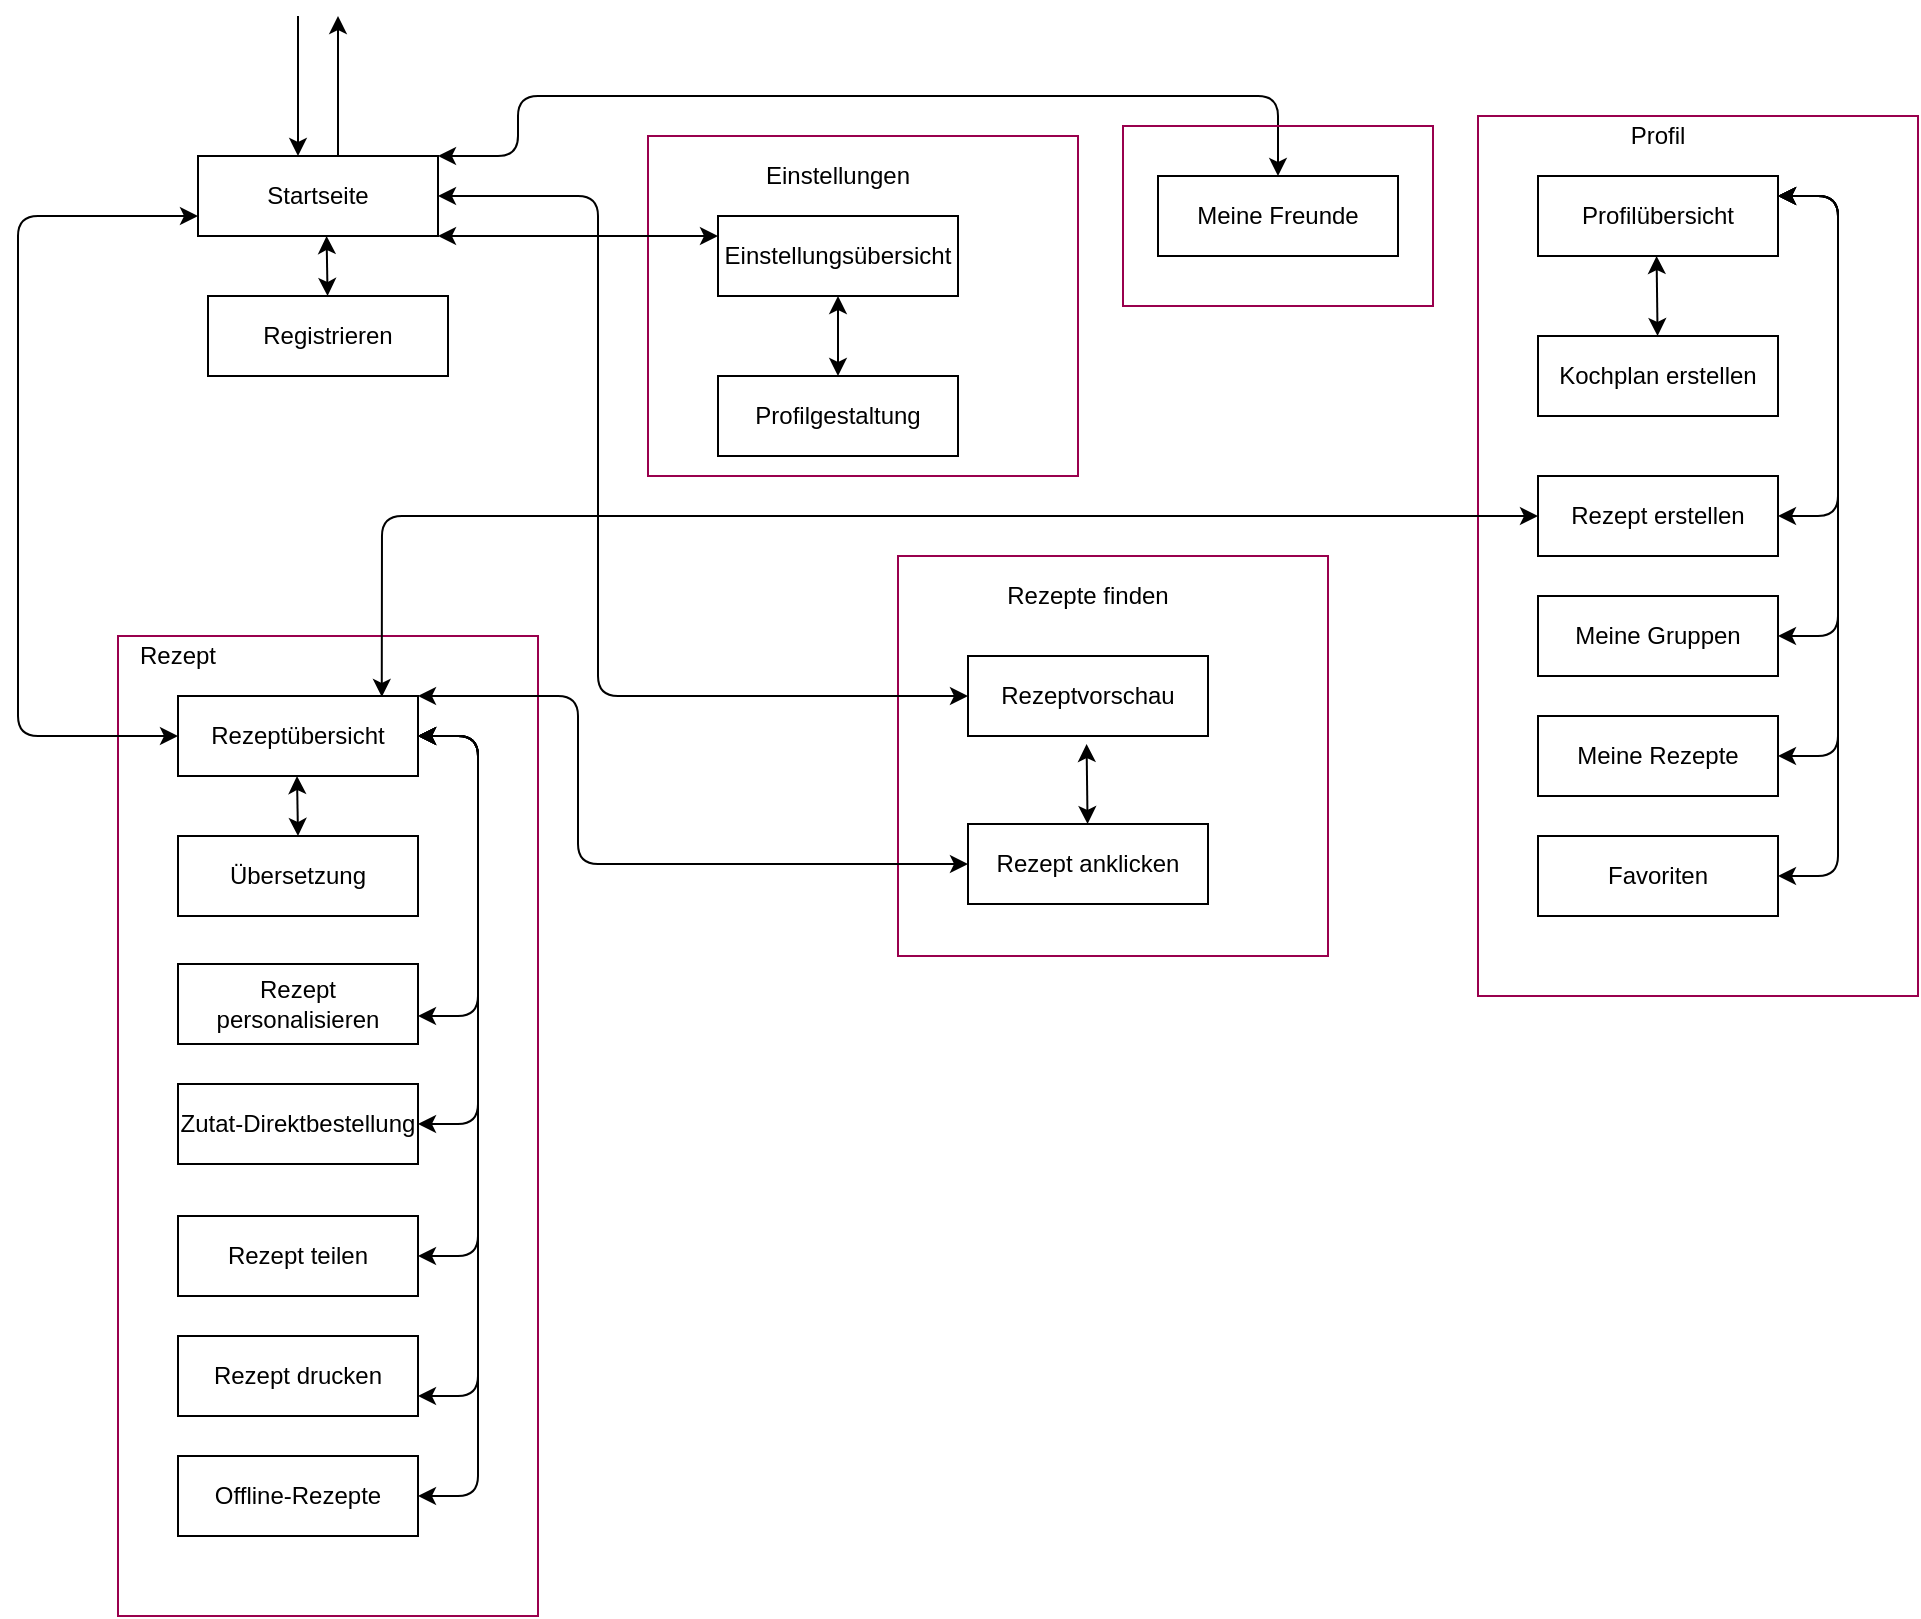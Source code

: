 <mxfile version="14.2.9" type="github">
  <diagram id="deJg4baaiuSE5cbJb8b9" name="Page-1">
    <mxGraphModel dx="1351" dy="921" grid="1" gridSize="10" guides="1" tooltips="1" connect="1" arrows="1" fold="1" page="1" pageScale="1" pageWidth="1169" pageHeight="827" math="0" shadow="0">
      <root>
        <mxCell id="0" />
        <mxCell id="1" parent="0" />
        <mxCell id="G78z49IG1vQfpdma_BpT-58" value="" style="rounded=0;whiteSpace=wrap;html=1;fillColor=none;strokeColor=#99004D;" vertex="1" parent="1">
          <mxGeometry x="820" y="60" width="220" height="440" as="geometry" />
        </mxCell>
        <mxCell id="G78z49IG1vQfpdma_BpT-34" value="" style="rounded=0;whiteSpace=wrap;html=1;fillColor=none;strokeColor=#99004D;" vertex="1" parent="1">
          <mxGeometry x="140" y="320" width="210" height="490" as="geometry" />
        </mxCell>
        <mxCell id="G78z49IG1vQfpdma_BpT-18" value="" style="rounded=0;whiteSpace=wrap;html=1;fillColor=none;strokeColor=#99004D;" vertex="1" parent="1">
          <mxGeometry x="405" y="70" width="215" height="170" as="geometry" />
        </mxCell>
        <mxCell id="G78z49IG1vQfpdma_BpT-10" value="" style="rounded=0;whiteSpace=wrap;html=1;fillColor=none;strokeColor=#99004D;" vertex="1" parent="1">
          <mxGeometry x="530" y="280" width="215" height="200" as="geometry" />
        </mxCell>
        <mxCell id="G78z49IG1vQfpdma_BpT-1" value="Startseite" style="rounded=0;whiteSpace=wrap;html=1;" vertex="1" parent="1">
          <mxGeometry x="180" y="80" width="120" height="40" as="geometry" />
        </mxCell>
        <mxCell id="G78z49IG1vQfpdma_BpT-2" value="" style="endArrow=classic;html=1;" edge="1" parent="1">
          <mxGeometry width="50" height="50" relative="1" as="geometry">
            <mxPoint x="250" y="80" as="sourcePoint" />
            <mxPoint x="250" y="10" as="targetPoint" />
          </mxGeometry>
        </mxCell>
        <mxCell id="G78z49IG1vQfpdma_BpT-3" value="" style="endArrow=classic;html=1;" edge="1" parent="1">
          <mxGeometry width="50" height="50" relative="1" as="geometry">
            <mxPoint x="230" y="10" as="sourcePoint" />
            <mxPoint x="230" y="80" as="targetPoint" />
          </mxGeometry>
        </mxCell>
        <mxCell id="G78z49IG1vQfpdma_BpT-4" value="Einstellungsübersicht" style="rounded=0;whiteSpace=wrap;html=1;" vertex="1" parent="1">
          <mxGeometry x="440" y="110" width="120" height="40" as="geometry" />
        </mxCell>
        <mxCell id="G78z49IG1vQfpdma_BpT-6" value="Rezeptübersicht" style="rounded=0;whiteSpace=wrap;html=1;" vertex="1" parent="1">
          <mxGeometry x="170" y="350" width="120" height="40" as="geometry" />
        </mxCell>
        <mxCell id="G78z49IG1vQfpdma_BpT-7" value="Profilübersicht" style="rounded=0;whiteSpace=wrap;html=1;" vertex="1" parent="1">
          <mxGeometry x="850" y="90" width="120" height="40" as="geometry" />
        </mxCell>
        <mxCell id="G78z49IG1vQfpdma_BpT-8" value="Meine Freunde" style="rounded=0;whiteSpace=wrap;html=1;" vertex="1" parent="1">
          <mxGeometry x="660" y="90" width="120" height="40" as="geometry" />
        </mxCell>
        <mxCell id="G78z49IG1vQfpdma_BpT-9" value="Rezept anklicken" style="rounded=0;whiteSpace=wrap;html=1;" vertex="1" parent="1">
          <mxGeometry x="565" y="414" width="120" height="40" as="geometry" />
        </mxCell>
        <mxCell id="G78z49IG1vQfpdma_BpT-13" value="" style="endArrow=classic;startArrow=classic;html=1;" edge="1" parent="1">
          <mxGeometry width="50" height="50" relative="1" as="geometry">
            <mxPoint x="624.79" y="414" as="sourcePoint" />
            <mxPoint x="624.29" y="374" as="targetPoint" />
          </mxGeometry>
        </mxCell>
        <mxCell id="G78z49IG1vQfpdma_BpT-14" value="Rezepte finden" style="text;html=1;strokeColor=none;fillColor=none;align=center;verticalAlign=middle;whiteSpace=wrap;rounded=0;" vertex="1" parent="1">
          <mxGeometry x="580" y="290" width="90" height="20" as="geometry" />
        </mxCell>
        <mxCell id="G78z49IG1vQfpdma_BpT-16" value="Profilgestaltung" style="rounded=0;whiteSpace=wrap;html=1;" vertex="1" parent="1">
          <mxGeometry x="440" y="190" width="120" height="40" as="geometry" />
        </mxCell>
        <mxCell id="G78z49IG1vQfpdma_BpT-17" value="" style="endArrow=classic;startArrow=classic;html=1;exitX=0.5;exitY=0;exitDx=0;exitDy=0;" edge="1" parent="1" source="G78z49IG1vQfpdma_BpT-16">
          <mxGeometry width="50" height="50" relative="1" as="geometry">
            <mxPoint x="500" y="180" as="sourcePoint" />
            <mxPoint x="500" y="150" as="targetPoint" />
          </mxGeometry>
        </mxCell>
        <mxCell id="G78z49IG1vQfpdma_BpT-20" value="Übersetzung" style="rounded=0;whiteSpace=wrap;html=1;" vertex="1" parent="1">
          <mxGeometry x="170" y="420" width="120" height="40" as="geometry" />
        </mxCell>
        <mxCell id="G78z49IG1vQfpdma_BpT-21" value="Offline-Rezepte" style="rounded=0;whiteSpace=wrap;html=1;" vertex="1" parent="1">
          <mxGeometry x="170" y="730" width="120" height="40" as="geometry" />
        </mxCell>
        <mxCell id="G78z49IG1vQfpdma_BpT-22" value="Zutat-Direktbestellung" style="rounded=0;whiteSpace=wrap;html=1;" vertex="1" parent="1">
          <mxGeometry x="170" y="544" width="120" height="40" as="geometry" />
        </mxCell>
        <mxCell id="G78z49IG1vQfpdma_BpT-23" value="Rezept personalisieren" style="rounded=0;whiteSpace=wrap;html=1;" vertex="1" parent="1">
          <mxGeometry x="170" y="484" width="120" height="40" as="geometry" />
        </mxCell>
        <mxCell id="G78z49IG1vQfpdma_BpT-24" value="Rezept drucken" style="rounded=0;whiteSpace=wrap;html=1;" vertex="1" parent="1">
          <mxGeometry x="170" y="670" width="120" height="40" as="geometry" />
        </mxCell>
        <mxCell id="G78z49IG1vQfpdma_BpT-25" value="Rezept teilen" style="rounded=0;whiteSpace=wrap;html=1;" vertex="1" parent="1">
          <mxGeometry x="170" y="610" width="120" height="40" as="geometry" />
        </mxCell>
        <mxCell id="G78z49IG1vQfpdma_BpT-26" value="" style="endArrow=classic;startArrow=classic;html=1;" edge="1" parent="1">
          <mxGeometry width="50" height="50" relative="1" as="geometry">
            <mxPoint x="230" y="420" as="sourcePoint" />
            <mxPoint x="229.5" y="390" as="targetPoint" />
          </mxGeometry>
        </mxCell>
        <mxCell id="G78z49IG1vQfpdma_BpT-28" value="" style="endArrow=classic;startArrow=classic;html=1;" edge="1" parent="1">
          <mxGeometry width="50" height="50" relative="1" as="geometry">
            <mxPoint x="290" y="510" as="sourcePoint" />
            <mxPoint x="290" y="370" as="targetPoint" />
            <Array as="points">
              <mxPoint x="320" y="510" />
              <mxPoint x="320" y="370" />
            </Array>
          </mxGeometry>
        </mxCell>
        <mxCell id="G78z49IG1vQfpdma_BpT-29" value="Einstellungen" style="text;html=1;strokeColor=none;fillColor=none;align=center;verticalAlign=middle;whiteSpace=wrap;rounded=0;" vertex="1" parent="1">
          <mxGeometry x="480" y="80" width="40" height="20" as="geometry" />
        </mxCell>
        <mxCell id="G78z49IG1vQfpdma_BpT-30" value="" style="endArrow=classic;startArrow=classic;html=1;exitX=1;exitY=0.5;exitDx=0;exitDy=0;" edge="1" parent="1" source="G78z49IG1vQfpdma_BpT-22">
          <mxGeometry width="50" height="50" relative="1" as="geometry">
            <mxPoint x="320" y="560" as="sourcePoint" />
            <mxPoint x="290" y="370" as="targetPoint" />
            <Array as="points">
              <mxPoint x="320" y="564" />
              <mxPoint x="320" y="510" />
              <mxPoint x="320" y="370" />
            </Array>
          </mxGeometry>
        </mxCell>
        <mxCell id="G78z49IG1vQfpdma_BpT-31" value="" style="endArrow=classic;startArrow=classic;html=1;exitX=1;exitY=0.5;exitDx=0;exitDy=0;entryX=1;entryY=0.5;entryDx=0;entryDy=0;" edge="1" parent="1" source="G78z49IG1vQfpdma_BpT-25" target="G78z49IG1vQfpdma_BpT-6">
          <mxGeometry width="50" height="50" relative="1" as="geometry">
            <mxPoint x="300" y="574" as="sourcePoint" />
            <mxPoint x="300" y="370" as="targetPoint" />
            <Array as="points">
              <mxPoint x="320" y="630" />
              <mxPoint x="320" y="520" />
              <mxPoint x="320" y="370" />
            </Array>
          </mxGeometry>
        </mxCell>
        <mxCell id="G78z49IG1vQfpdma_BpT-32" value="" style="endArrow=classic;startArrow=classic;html=1;exitX=1;exitY=0.75;exitDx=0;exitDy=0;" edge="1" parent="1" source="G78z49IG1vQfpdma_BpT-24">
          <mxGeometry width="50" height="50" relative="1" as="geometry">
            <mxPoint x="300" y="640" as="sourcePoint" />
            <mxPoint x="290" y="370" as="targetPoint" />
            <Array as="points">
              <mxPoint x="320" y="700" />
              <mxPoint x="320" y="620" />
              <mxPoint x="320" y="530" />
              <mxPoint x="320" y="370" />
            </Array>
          </mxGeometry>
        </mxCell>
        <mxCell id="G78z49IG1vQfpdma_BpT-33" value="" style="endArrow=classic;startArrow=classic;html=1;exitX=1;exitY=0.5;exitDx=0;exitDy=0;" edge="1" parent="1" source="G78z49IG1vQfpdma_BpT-21">
          <mxGeometry width="50" height="50" relative="1" as="geometry">
            <mxPoint x="290" y="710" as="sourcePoint" />
            <mxPoint x="290" y="370" as="targetPoint" />
            <Array as="points">
              <mxPoint x="320" y="750" />
              <mxPoint x="320" y="630" />
              <mxPoint x="320" y="540" />
              <mxPoint x="320" y="370" />
            </Array>
          </mxGeometry>
        </mxCell>
        <mxCell id="G78z49IG1vQfpdma_BpT-35" value="Rezept" style="text;html=1;strokeColor=none;fillColor=none;align=center;verticalAlign=middle;whiteSpace=wrap;rounded=0;" vertex="1" parent="1">
          <mxGeometry x="150" y="320" width="40" height="20" as="geometry" />
        </mxCell>
        <mxCell id="G78z49IG1vQfpdma_BpT-41" value="" style="endArrow=classic;startArrow=classic;html=1;entryX=1;entryY=0;entryDx=0;entryDy=0;exitX=0;exitY=0.5;exitDx=0;exitDy=0;" edge="1" parent="1" source="G78z49IG1vQfpdma_BpT-9" target="G78z49IG1vQfpdma_BpT-6">
          <mxGeometry width="50" height="50" relative="1" as="geometry">
            <mxPoint x="440" y="219.29" as="sourcePoint" />
            <mxPoint x="280" y="210" as="targetPoint" />
            <Array as="points">
              <mxPoint x="370" y="434" />
              <mxPoint x="370" y="350" />
            </Array>
          </mxGeometry>
        </mxCell>
        <mxCell id="G78z49IG1vQfpdma_BpT-42" value="Rezeptvorschau" style="rounded=0;whiteSpace=wrap;html=1;" vertex="1" parent="1">
          <mxGeometry x="565" y="330" width="120" height="40" as="geometry" />
        </mxCell>
        <mxCell id="G78z49IG1vQfpdma_BpT-46" value="" style="endArrow=classic;startArrow=classic;html=1;entryX=0;entryY=0.25;entryDx=0;entryDy=0;exitX=1;exitY=1;exitDx=0;exitDy=0;" edge="1" parent="1" source="G78z49IG1vQfpdma_BpT-1" target="G78z49IG1vQfpdma_BpT-4">
          <mxGeometry width="50" height="50" relative="1" as="geometry">
            <mxPoint x="300" y="130" as="sourcePoint" />
            <mxPoint x="410" y="130" as="targetPoint" />
            <Array as="points">
              <mxPoint x="370" y="120" />
            </Array>
          </mxGeometry>
        </mxCell>
        <mxCell id="G78z49IG1vQfpdma_BpT-50" value="" style="endArrow=classic;startArrow=classic;html=1;entryX=0;entryY=0.75;entryDx=0;entryDy=0;exitX=0;exitY=0.5;exitDx=0;exitDy=0;" edge="1" parent="1" source="G78z49IG1vQfpdma_BpT-6" target="G78z49IG1vQfpdma_BpT-1">
          <mxGeometry width="50" height="50" relative="1" as="geometry">
            <mxPoint x="196" y="340" as="sourcePoint" />
            <mxPoint x="239.29" y="160" as="targetPoint" />
            <Array as="points">
              <mxPoint x="90" y="370" />
              <mxPoint x="90" y="110" />
            </Array>
          </mxGeometry>
        </mxCell>
        <mxCell id="G78z49IG1vQfpdma_BpT-51" value="" style="endArrow=classic;startArrow=classic;html=1;exitX=0;exitY=0.5;exitDx=0;exitDy=0;entryX=1;entryY=0.5;entryDx=0;entryDy=0;" edge="1" parent="1" source="G78z49IG1vQfpdma_BpT-42" target="G78z49IG1vQfpdma_BpT-1">
          <mxGeometry width="50" height="50" relative="1" as="geometry">
            <mxPoint x="380" y="360" as="sourcePoint" />
            <mxPoint x="300" y="150" as="targetPoint" />
            <Array as="points">
              <mxPoint x="380" y="350" />
              <mxPoint x="380" y="100" />
            </Array>
          </mxGeometry>
        </mxCell>
        <mxCell id="G78z49IG1vQfpdma_BpT-52" value="" style="endArrow=classic;startArrow=classic;html=1;entryX=0.5;entryY=0;entryDx=0;entryDy=0;exitX=1;exitY=0;exitDx=0;exitDy=0;" edge="1" parent="1" source="G78z49IG1vQfpdma_BpT-1" target="G78z49IG1vQfpdma_BpT-8">
          <mxGeometry width="50" height="50" relative="1" as="geometry">
            <mxPoint x="300.0" y="118.57" as="sourcePoint" />
            <mxPoint x="680" y="90" as="targetPoint" />
            <Array as="points">
              <mxPoint x="340" y="80" />
              <mxPoint x="340" y="50" />
              <mxPoint x="720" y="50" />
            </Array>
          </mxGeometry>
        </mxCell>
        <mxCell id="G78z49IG1vQfpdma_BpT-53" value="Kochplan erstellen" style="rounded=0;whiteSpace=wrap;html=1;" vertex="1" parent="1">
          <mxGeometry x="850" y="170" width="120" height="40" as="geometry" />
        </mxCell>
        <mxCell id="G78z49IG1vQfpdma_BpT-54" value="Rezept erstellen" style="rounded=0;whiteSpace=wrap;html=1;" vertex="1" parent="1">
          <mxGeometry x="850" y="240" width="120" height="40" as="geometry" />
        </mxCell>
        <mxCell id="G78z49IG1vQfpdma_BpT-55" value="Meine Rezepte" style="rounded=0;whiteSpace=wrap;html=1;" vertex="1" parent="1">
          <mxGeometry x="850" y="360" width="120" height="40" as="geometry" />
        </mxCell>
        <mxCell id="G78z49IG1vQfpdma_BpT-56" value="Meine Gruppen" style="rounded=0;whiteSpace=wrap;html=1;" vertex="1" parent="1">
          <mxGeometry x="850" y="300" width="120" height="40" as="geometry" />
        </mxCell>
        <mxCell id="G78z49IG1vQfpdma_BpT-57" value="Favoriten" style="rounded=0;whiteSpace=wrap;html=1;" vertex="1" parent="1">
          <mxGeometry x="850" y="420" width="120" height="40" as="geometry" />
        </mxCell>
        <mxCell id="G78z49IG1vQfpdma_BpT-59" value="Profil" style="text;html=1;strokeColor=none;fillColor=none;align=center;verticalAlign=middle;whiteSpace=wrap;rounded=0;" vertex="1" parent="1">
          <mxGeometry x="890" y="60" width="40" height="20" as="geometry" />
        </mxCell>
        <mxCell id="G78z49IG1vQfpdma_BpT-61" value="" style="endArrow=classic;startArrow=classic;html=1;" edge="1" parent="1">
          <mxGeometry width="50" height="50" relative="1" as="geometry">
            <mxPoint x="909.79" y="170" as="sourcePoint" />
            <mxPoint x="909.29" y="130" as="targetPoint" />
          </mxGeometry>
        </mxCell>
        <mxCell id="G78z49IG1vQfpdma_BpT-62" value="" style="endArrow=classic;startArrow=classic;html=1;exitX=1;exitY=0.5;exitDx=0;exitDy=0;" edge="1" parent="1" source="G78z49IG1vQfpdma_BpT-57">
          <mxGeometry width="50" height="50" relative="1" as="geometry">
            <mxPoint x="970.0" y="480.0" as="sourcePoint" />
            <mxPoint x="970.0" y="100" as="targetPoint" />
            <Array as="points">
              <mxPoint x="1000" y="440" />
              <mxPoint x="1000" y="360" />
              <mxPoint x="1000" y="270" />
              <mxPoint x="1000" y="100" />
            </Array>
          </mxGeometry>
        </mxCell>
        <mxCell id="G78z49IG1vQfpdma_BpT-63" value="" style="endArrow=classic;startArrow=classic;html=1;exitX=1;exitY=0.5;exitDx=0;exitDy=0;" edge="1" parent="1" source="G78z49IG1vQfpdma_BpT-55">
          <mxGeometry width="50" height="50" relative="1" as="geometry">
            <mxPoint x="970" y="430" as="sourcePoint" />
            <mxPoint x="970" y="100" as="targetPoint" />
            <Array as="points">
              <mxPoint x="1000" y="380" />
              <mxPoint x="1000" y="350" />
              <mxPoint x="1000" y="260" />
              <mxPoint x="1000" y="100" />
            </Array>
          </mxGeometry>
        </mxCell>
        <mxCell id="G78z49IG1vQfpdma_BpT-64" value="" style="endArrow=classic;startArrow=classic;html=1;exitX=1;exitY=0.5;exitDx=0;exitDy=0;" edge="1" parent="1" source="G78z49IG1vQfpdma_BpT-56">
          <mxGeometry width="50" height="50" relative="1" as="geometry">
            <mxPoint x="990" y="380" as="sourcePoint" />
            <mxPoint x="970" y="100" as="targetPoint" />
            <Array as="points">
              <mxPoint x="1000" y="320" />
              <mxPoint x="1000" y="210" />
              <mxPoint x="1000" y="100" />
            </Array>
          </mxGeometry>
        </mxCell>
        <mxCell id="G78z49IG1vQfpdma_BpT-65" value="" style="endArrow=classic;startArrow=classic;html=1;exitX=1;exitY=0.5;exitDx=0;exitDy=0;entryX=1;entryY=0.25;entryDx=0;entryDy=0;" edge="1" parent="1" source="G78z49IG1vQfpdma_BpT-54" target="G78z49IG1vQfpdma_BpT-7">
          <mxGeometry width="50" height="50" relative="1" as="geometry">
            <mxPoint x="990" y="330" as="sourcePoint" />
            <mxPoint x="990" y="110" as="targetPoint" />
            <Array as="points">
              <mxPoint x="1000" y="260" />
              <mxPoint x="1000" y="220" />
              <mxPoint x="1000" y="100" />
            </Array>
          </mxGeometry>
        </mxCell>
        <mxCell id="G78z49IG1vQfpdma_BpT-66" value="" style="endArrow=classic;startArrow=classic;html=1;entryX=0;entryY=0.5;entryDx=0;entryDy=0;exitX=0.849;exitY=0.011;exitDx=0;exitDy=0;exitPerimeter=0;" edge="1" parent="1" source="G78z49IG1vQfpdma_BpT-6" target="G78z49IG1vQfpdma_BpT-54">
          <mxGeometry width="50" height="50" relative="1" as="geometry">
            <mxPoint x="310" y="280" as="sourcePoint" />
            <mxPoint x="775" y="255" as="targetPoint" />
            <Array as="points">
              <mxPoint x="272" y="260" />
              <mxPoint x="400" y="260" />
            </Array>
          </mxGeometry>
        </mxCell>
        <mxCell id="G78z49IG1vQfpdma_BpT-69" value="" style="endArrow=classic;startArrow=classic;html=1;" edge="1" parent="1">
          <mxGeometry width="50" height="50" relative="1" as="geometry">
            <mxPoint x="244.79" y="150" as="sourcePoint" />
            <mxPoint x="244.29" y="120" as="targetPoint" />
          </mxGeometry>
        </mxCell>
        <mxCell id="G78z49IG1vQfpdma_BpT-70" value="Registrieren" style="rounded=0;whiteSpace=wrap;html=1;" vertex="1" parent="1">
          <mxGeometry x="185" y="150" width="120" height="40" as="geometry" />
        </mxCell>
        <mxCell id="G78z49IG1vQfpdma_BpT-71" value="" style="rounded=0;whiteSpace=wrap;html=1;fillColor=none;strokeColor=#99004D;" vertex="1" parent="1">
          <mxGeometry x="642.5" y="65" width="155" height="90" as="geometry" />
        </mxCell>
      </root>
    </mxGraphModel>
  </diagram>
</mxfile>
